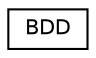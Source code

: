 digraph "Graphe hiérarchique des classes"
{
 // LATEX_PDF_SIZE
  edge [fontname="Helvetica",fontsize="10",labelfontname="Helvetica",labelfontsize="10"];
  node [fontname="Helvetica",fontsize="10",shape=record];
  rankdir="LR";
  Node0 [label="BDD",height=0.2,width=0.4,color="black", fillcolor="white", style="filled",URL="$class_b_d_d.html",tooltip=" "];
}
